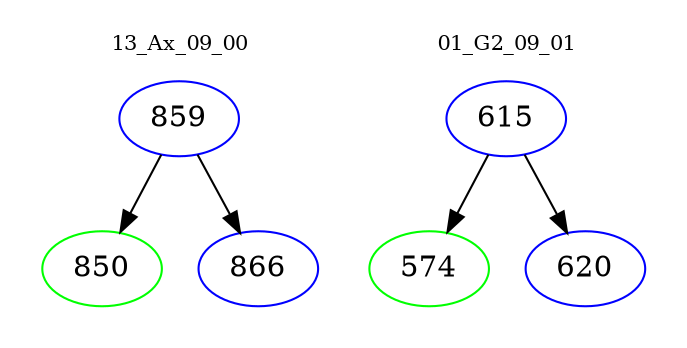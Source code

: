 digraph{
subgraph cluster_0 {
color = white
label = "13_Ax_09_00";
fontsize=10;
T0_859 [label="859", color="blue"]
T0_859 -> T0_850 [color="black"]
T0_850 [label="850", color="green"]
T0_859 -> T0_866 [color="black"]
T0_866 [label="866", color="blue"]
}
subgraph cluster_1 {
color = white
label = "01_G2_09_01";
fontsize=10;
T1_615 [label="615", color="blue"]
T1_615 -> T1_574 [color="black"]
T1_574 [label="574", color="green"]
T1_615 -> T1_620 [color="black"]
T1_620 [label="620", color="blue"]
}
}
